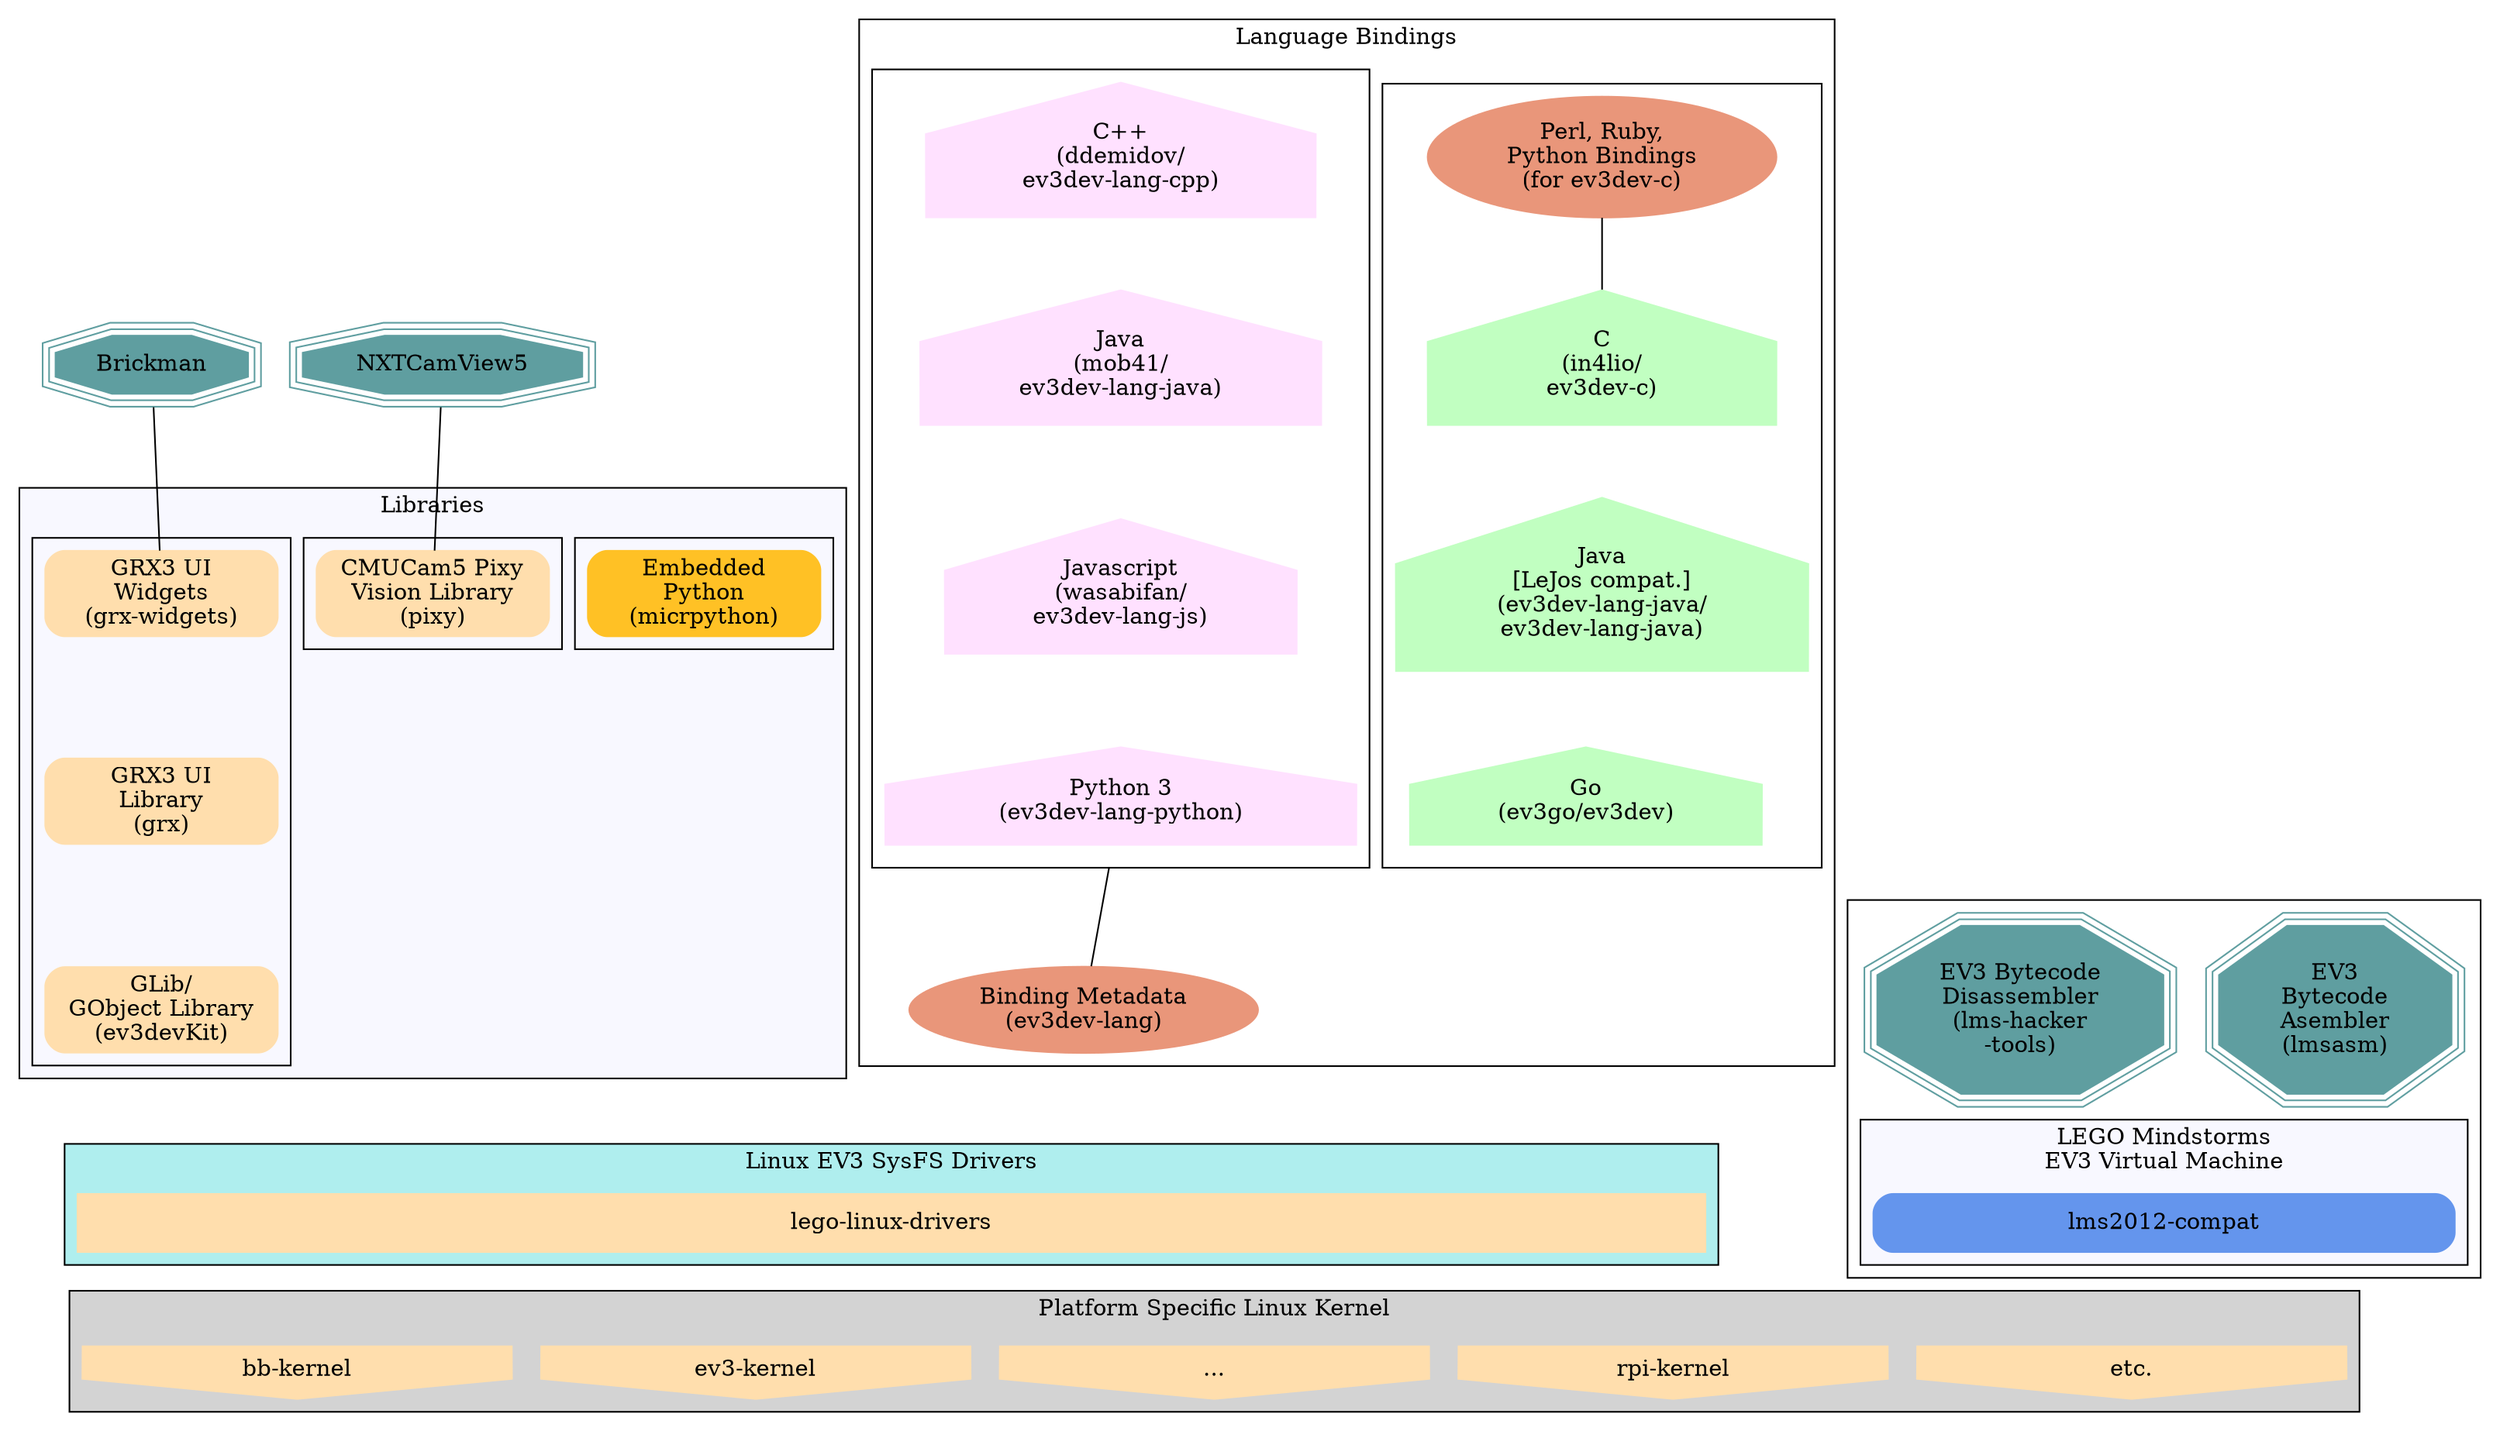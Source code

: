 graph G {
	compound=true;
	arrowType=none;
	node [shape=rect];
	edge [penwidth=0,minlen=1];

	rank = same; 
	node [shape=tripleoctagon,style="filled",color=cadetblue,width=1];
	"NXTCamView5" "Brickman";

	subgraph cluster_10 {
		node [shape=tripleoctagon,style="filled",color=cadetblue,width=2];
		"EV3\nBytecode\nAsembler\n(lmsasm)"; "EV3 Bytecode\nDisassembler\n(lms-hacker\n-tools)";

		subgraph cluster_9 {
			style=filled;
			fillcolor=ghostwhite;
			label="LEGO Mindstorms\nEV3 Virtual Machine";
			node [shape=rect,style="filled,rounded",color=cornflowerblue,width=5];
			"lms2012-compat";
		};
		{"EV3\nBytecode\nAsembler\n(lmsasm)" "EV3 Bytecode\nDisassembler\n(lms-hacker\n-tools)"}--"lms2012-compat";
	};
	
	
	subgraph cluster_8 {
		style=filled;
		fillcolor=ghostwhite;
		label="Libraries";

		subgraph cluster_5 {
		    label="";
			node [shape=rect,style="filled,rounded",color=navajowhite,width=2];
			"GRX3 UI\nWidgets\n(grx-widgets)"--"GRX3 UI\nLibrary\n(grx)"
			--"GLib/\nGObject Library\n(ev3devKit)";
			edge [penwidth=1];
		};
		subgraph cluster_6 {
		    label="";
			node [shape=rect,style="filled,rounded",color=navajowhite,width=2];
			"CMUCam5 Pixy\nVision Library\n(pixy)";
			edge [penwidth=1];
		};

		subgraph cluster_7 {
		    label="";
			node [shape=rect,style="filled,rounded",color=goldenrod1,width=2];
			"Embedded\nPython\n(micrpython)";
			edge [penwidth=1];
		};
	
	};

	subgraph cluster_4 {
		label="Language Bindings";

		subgraph cluster_3 {
		    label="";
			node [shape=house,style=filled,color=darkseagreen1,width=3];
			"C\n(in4lio/\nev3dev-c)"-- 
			"Java\n[LeJos compat.]\n(ev3dev-lang-java/\nev3dev-lang-java)"--
			"Go\n(ev3go/ev3dev)";
			node [shape=oval,style=filled,color=darksalmon,width=3];
			edge [penwidth=1];
			"Perl, Ruby,\nPython Bindings\n(for ev3dev-c)"--"C\n(in4lio/\nev3dev-c)";
		}
		subgraph cluster_2 {
		    label="";
			node [shape=house,style=filled,color=thistle1,width=3];
			"C++\n(ddemidov/\nev3dev-lang-cpp)"--"Java\n(mob41/\nev3dev-lang-java)"--
			"Javascript\n(wasabifan/\nev3dev-lang-js)"--"Python 3\n(ev3dev-lang-python)";
		};
			node [shape=oval,style=filled,color=darksalmon,width=3];
			"Binding Metadata\n(ev3dev-lang)";
	};
	
	subgraph cluster_1 {
		style=filled;
		fillcolor=paleturquoise;
		node [shape=rect,style=filled,color=navajowhite,width=14];
		"lego-linux-drivers"
		label = "Linux EV3 SysFS Drivers";

	};
	subgraph cluster_0 {
		style=filled;
		fillcolor=lightgrey;
		node [style=filled,color=navajowhite, shape=invhouse,width=3.7];
		rank = same; "etc."; "rpi-kernel"; "..."; "ev3-kernel"; "bb-kernel"; 
		label = "Platform Specific Linux Kernel";
	};

	edge [penwidth=1];
	"Brickman"--"GRX3 UI\nWidgets\n(grx-widgets)";
	"NXTCamView5"--"CMUCam5 Pixy\nVision Library\n(pixy)";
	"Python 3\n(ev3dev-lang-python)"--"Binding Metadata\n(ev3dev-lang)" [ltail=cluster_2];

	edge [penwidth=0];
	
	"lego-linux-drivers"--"..." [ltail=cluster_1,lhead=cluster_0];

	"Go\n(ev3go/ev3dev)"--"lego-linux-drivers" [ltail=cluster_3,lhead=cluster_1];
	"Binding Metadata\n(ev3dev-lang)"--"lego-linux-drivers" [ltail=cluster_2,lhead=cluster_1];
	"GLib/\nGObject Library\n(ev3devKit)"--"lego-linux-drivers" [ltail=cluster_5,lhead=cluster_1];
	"CMUCam5 Pixy\nVision Library\n(pixy)"--"lego-linux-drivers" [ltail=cluster_6,lhead=cluster_1];
	"Embedded\nPython\n(micrpython)"--"lego-linux-drivers" [ltail=cluster_7,lhead=cluster_1];

	"lms2012-compat"--"..." [ltail=cluster_10,lhead=cluster_0];
}
